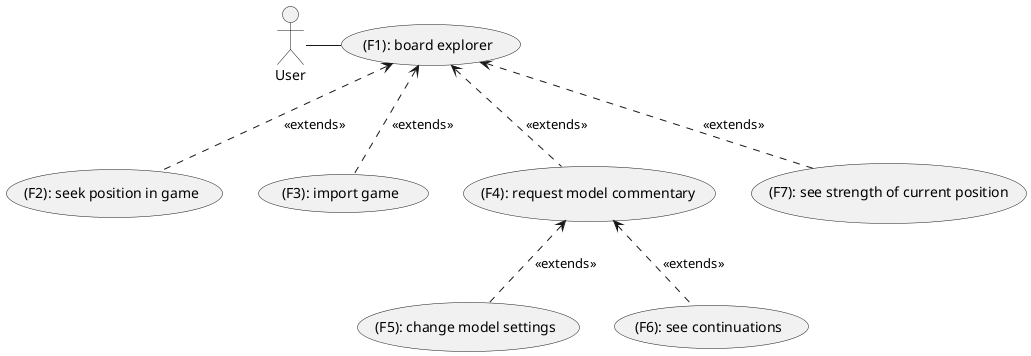 @startuml

actor User
usecase "(F1): board explorer" as F1
usecase "(F2): seek position in game" as F2
usecase "(F3): import game" as F3
usecase "(F4): request model commentary" as F4
usecase "(F5): change model settings" as F5
usecase "(F6): see continuations" as F6
usecase "(F7): see strength of current position" as F7

User - F1
F1 <.. F2: <<extends>>
F1 <.. F3: <<extends>>
F1 <.. F4: <<extends>>
F4 <.. F5: <<extends>>
F4 <.. F6: <<extends>>
F1 <.. F7: <<extends>>

@endump
